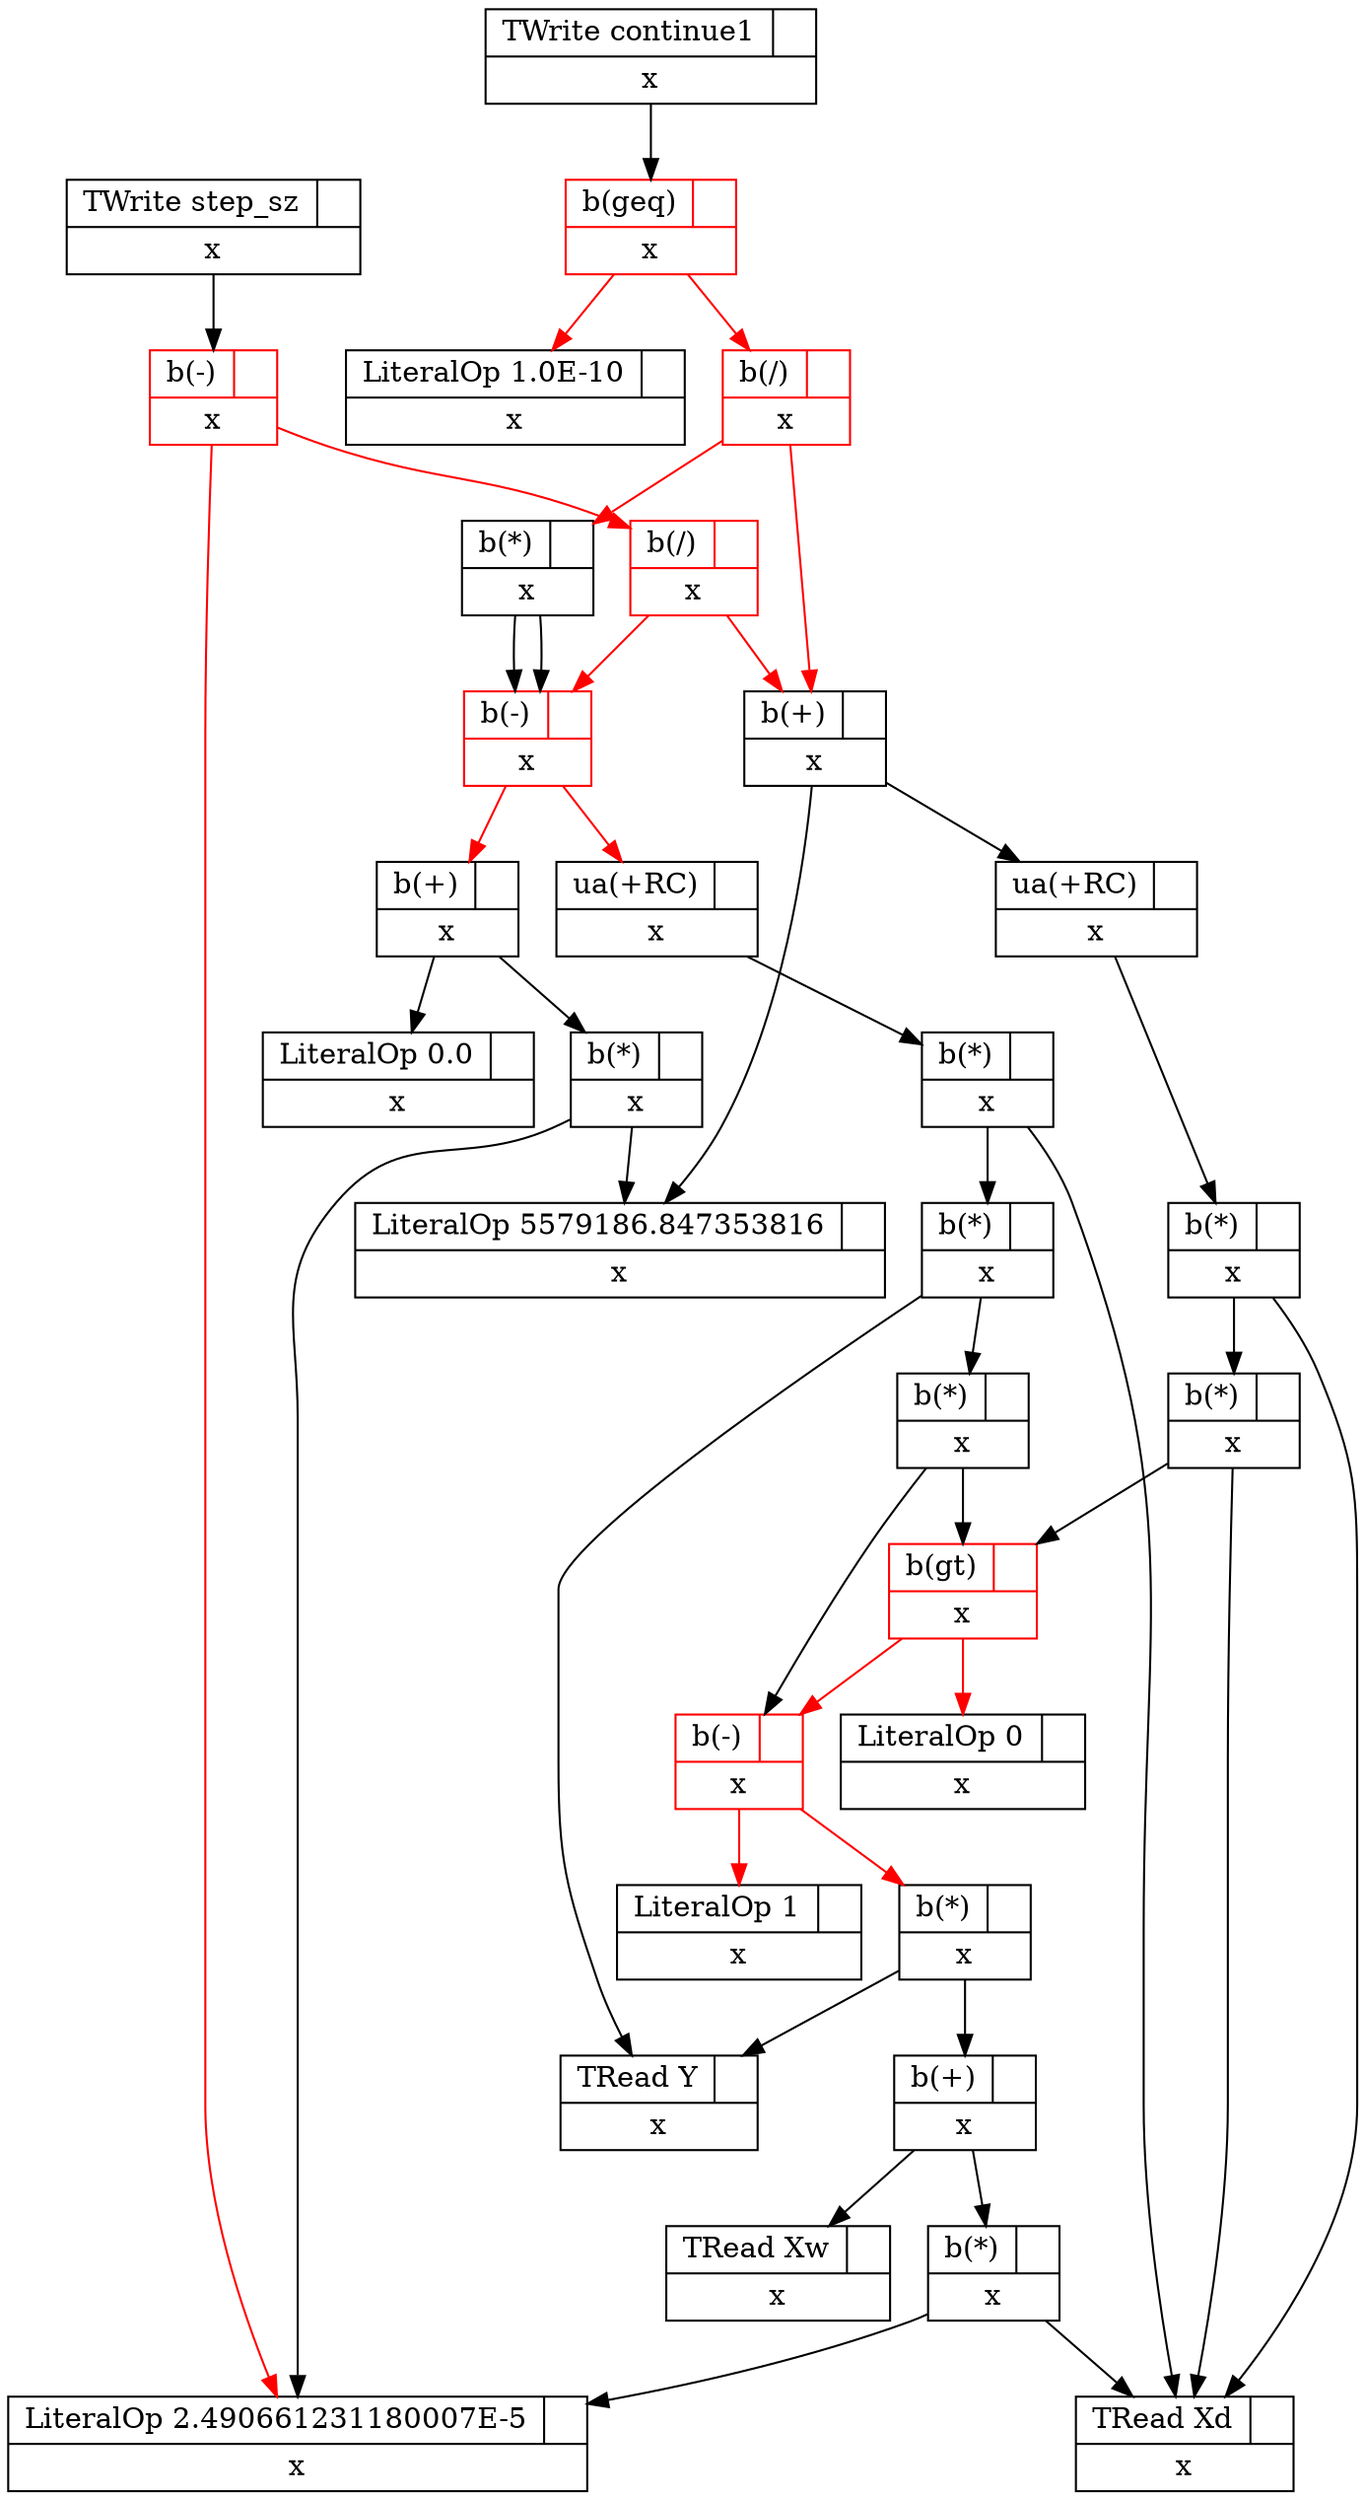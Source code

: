 digraph graphname {
628 [shape=record label="{{LiteralOp 2.490661231180007E-5 |  } | x}" color="black"];
629 [shape=record label="{{LiteralOp 0.0 |  } | x}" color="black"];
630 [shape=record label="{{LiteralOp 5579186.847353816 |  } | x}" color="black"];
603 [shape=record label="{{b(*) |  } | x}" color="black"];
603->628 [color="black"];
603->630 [color="black"];
601 [shape=record label="{{b(+) |  } | x}" color="black"];
601->629 [color="black"];
601->603 [color="black"];
610 [shape=record label="{{LiteralOp 1 |  } | x}" color="black"];
612 [shape=record label="{{TRead Y |  } | x}" color="black"];
614 [shape=record label="{{TRead Xw |  } | x}" color="black"];
616 [shape=record label="{{TRead Xd |  } | x}" color="black"];
615 [shape=record label="{{b(*) |  } | x}" color="black"];
615->628 [color="black"];
615->616 [color="black"];
613 [shape=record label="{{b(+) |  } | x}" color="black"];
613->614 [color="black"];
613->615 [color="black"];
611 [shape=record label="{{b(*) |  } | x}" color="black"];
611->612 [color="black"];
611->613 [color="black"];
609 [shape=record label="{{b(-) |  } | x}" color="red"];
609->610 [color="red"];
609->611 [color="red"];
618 [shape=record label="{{LiteralOp 0 |  } | x}" color="black"];
617 [shape=record label="{{b(gt) |  } | x}" color="red"];
617->609 [color="red"];
617->618 [color="red"];
608 [shape=record label="{{b(*) |  } | x}" color="black"];
608->609 [color="black"];
608->617 [color="black"];
607 [shape=record label="{{b(*) |  } | x}" color="black"];
607->608 [color="black"];
607->612 [color="black"];
606 [shape=record label="{{b(*) |  } | x}" color="black"];
606->607 [color="black"];
606->616 [color="black"];
605 [shape=record label="{{ua(+RC) |  } | x}" color="black"];
605->606 [color="black"];
600 [shape=record label="{{b(-) |  } | x}" color="red"];
600->601 [color="red"];
600->605 [color="red"];
622 [shape=record label="{{b(*) |  } | x}" color="black"];
622->616 [color="black"];
622->617 [color="black"];
621 [shape=record label="{{b(*) |  } | x}" color="black"];
621->622 [color="black"];
621->616 [color="black"];
620 [shape=record label="{{ua(+RC) |  } | x}" color="black"];
620->621 [color="black"];
619 [shape=record label="{{b(+) |  } | x}" color="black"];
619->630 [color="black"];
619->620 [color="black"];
599 [shape=record label="{{b(/) |  } | x}" color="red"];
599->600 [color="red"];
599->619 [color="red"];
597 [shape=record label="{{b(-) |  } | x}" color="red"];
597->628 [color="red"];
597->599 [color="red"];
596 [shape=record label="{{TWrite step_sz |  } | x}" color="black"];
596->597 [color="black"];
626 [shape=record label="{{b(*) |  } | x}" color="black"];
626->600 [color="black"];
626->600 [color="black"];
625 [shape=record label="{{b(/) |  } | x}" color="red"];
625->626 [color="red"];
625->619 [color="red"];
627 [shape=record label="{{LiteralOp 1.0E-10 |  } | x}" color="black"];
624 [shape=record label="{{b(geq) |  } | x}" color="red"];
624->625 [color="red"];
624->627 [color="red"];
623 [shape=record label="{{TWrite continue1 |  } | x}" color="black"];
623->624 [color="black"];
}
